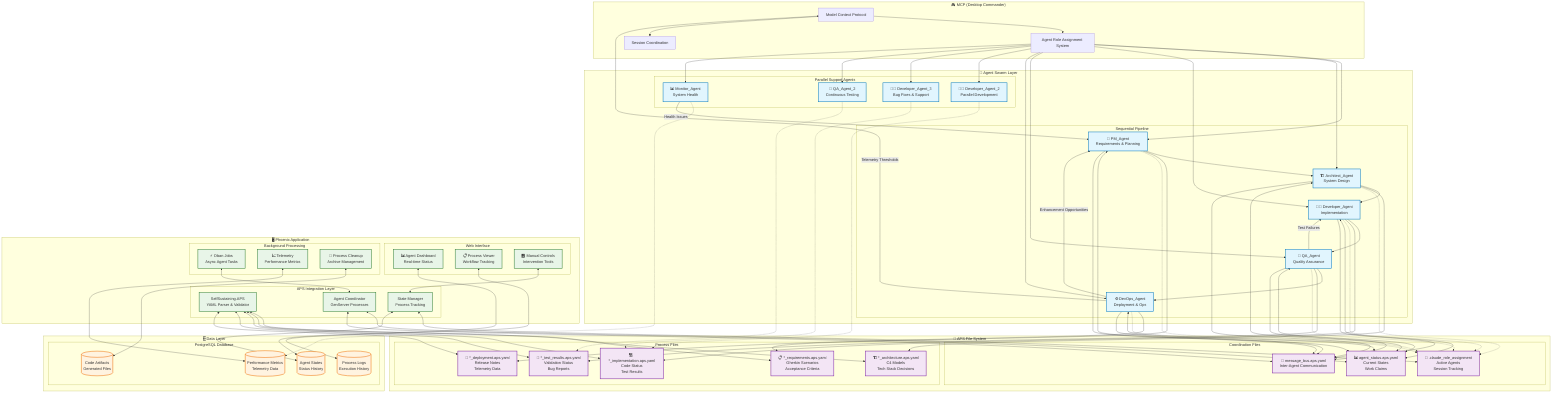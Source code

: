 graph TB
    subgraph "🎮 MCP (Desktop Commander)"
        MCP[Model Context Protocol]
        RoleAssigner[Agent Role Assignment System]
        SessionTracker[Session Coordination]
        
        MCP --> RoleAssigner
        MCP --> SessionTracker
    end
    
    subgraph "🤖 Agent Swarm Layer"
        subgraph "Sequential Pipeline"
            PM[👔 PM_Agent<br/>Requirements & Planning]
            ARCH[🏗️ Architect_Agent<br/>System Design]
            DEV[👩‍💻 Developer_Agent<br/>Implementation]
            QA[🧪 QA_Agent<br/>Quality Assurance]
            DEVOPS[⚙️ DevOps_Agent<br/>Deployment & Ops]
            
            PM --> ARCH
            ARCH --> DEV
            DEV --> QA
            QA --> DEVOPS
        end
        
        subgraph "Parallel Support Agents"
            DEV2[👩‍💻 Developer_Agent_2<br/>Parallel Development]
            DEV3[👩‍💻 Developer_Agent_3<br/>Bug Fixes & Support]
            QA2[🧪 QA_Agent_2<br/>Continuous Testing]
            MONITOR[📊 Monitor_Agent<br/>System Health]
        end
    end
    
    subgraph "📁 APS File System"
        subgraph "Process Files"
            REQ[📋 *_requirements.aps.yaml<br/>Gherkin Scenarios<br/>Acceptance Criteria]
            ARCH_FILE[🏗️ *_architecture.aps.yaml<br/>C4 Models<br/>Tech Stack Decisions]
            IMPL[💻 *_implementation.aps.yaml<br/>Code Status<br/>Test Results]
            TEST[🧪 *_test_results.aps.yaml<br/>Validation Status<br/>Bug Reports]
            DEPLOY[🚀 *_deployment.aps.yaml<br/>Release Notes<br/>Telemetry Data]
        end
        
        subgraph "Coordination Files"
            ASSIGN[📝 .claude_role_assignment<br/>Active Agents<br/>Session Tracking]
            STATUS[📊 agent_status.aps.yaml<br/>Current States<br/>Work Claims]
            MESSAGES[💬 message_bus.aps.yaml<br/>Inter-Agent Communication]
        end
    end
    
    subgraph "🖥️ Phoenix Application"
        subgraph "APS Integration Layer"
            APS_MODULE[SelfSustaining.APS<br/>YAML Parser & Validator]
            COORDINATOR[Agent Coordinator<br/>GenServer Processes]
            STATE_MGR[State Manager<br/>Process Tracking]
        end
        
        subgraph "Web Interface"
            DASHBOARD[📊 Agent Dashboard<br/>Real-time Status]
            PROCESS_VIEW[📋 Process Viewer<br/>Workflow Tracking]
            CONTROL[🎛️ Manual Controls<br/>Intervention Tools]
        end
        
        subgraph "Background Processing"
            OBAN[⚡ Oban Jobs<br/>Async Agent Tasks]
            TELEMETRY[📈 Telemetry<br/>Performance Metrics]
            CLEANUP[🧹 Process Cleanup<br/>Archive Management]
        end
    end
    
    subgraph "🗄️ Data Layer"
        subgraph "PostgreSQL Database"
            AGENT_STATES[(Agent States<br/>Status History)]
            PROCESS_LOG[(Process Logs<br/>Execution History)]
            METRICS[(Performance Metrics<br/>Telemetry Data)]
            ARTIFACTS[(Code Artifacts<br/>Generated Files)]
        end
    end
    
    %% Agent Role Assignment Flow
    RoleAssigner --> PM
    RoleAssigner --> ARCH
    RoleAssigner --> DEV
    RoleAssigner --> QA
    RoleAssigner --> DEVOPS
    RoleAssigner --> DEV2
    RoleAssigner --> DEV3
    RoleAssigner --> QA2
    RoleAssigner --> MONITOR
    
    %% APS File Interactions
    PM --> REQ
    ARCH --> ARCH_FILE
    DEV --> IMPL
    QA --> TEST
    DEVOPS --> DEPLOY
    
    %% All agents interact with coordination files
    PM -.-> ASSIGN
    ARCH -.-> ASSIGN
    DEV -.-> ASSIGN
    QA -.-> ASSIGN
    DEVOPS -.-> ASSIGN
    
    PM <--> STATUS
    ARCH <--> STATUS
    DEV <--> STATUS
    QA <--> STATUS
    DEVOPS <--> STATUS
    
    %% Inter-agent messaging
    PM --> MESSAGES
    ARCH --> MESSAGES
    DEV --> MESSAGES
    QA --> MESSAGES
    DEVOPS --> MESSAGES
    
    %% Phoenix Integration
    APS_MODULE <--> REQ
    APS_MODULE <--> ARCH_FILE
    APS_MODULE <--> IMPL
    APS_MODULE <--> TEST
    APS_MODULE <--> DEPLOY
    
    COORDINATOR <--> STATUS
    COORDINATOR <--> MESSAGES
    
    STATE_MGR <--> ASSIGN
    STATE_MGR <--> AGENT_STATES
    
    %% Web Interface Data
    DASHBOARD <--> AGENT_STATES
    PROCESS_VIEW <--> PROCESS_LOG
    CONTROL <--> STATE_MGR
    
    %% Background Processing
    OBAN <--> COORDINATOR
    TELEMETRY <--> METRICS
    CLEANUP <--> ARTIFACTS
    
    %% Parallel Development Flows
    DEV2 -.-> IMPL
    DEV3 -.-> IMPL
    QA2 -.-> TEST
    MONITOR -.-> METRICS
    
    %% Feedback Loops
    DEVOPS -->|Telemetry Thresholds| MCP
    QA -->|Test Failures| DEV
    MONITOR -->|Health Issues| PM
    
    %% Self-Improvement Loop
    DEVOPS -->|Enhancement Opportunities| PM
    
    classDef agentNode fill:#e1f5fe,stroke:#0277bd,stroke-width:2px
    classDef fileNode fill:#f3e5f5,stroke:#7b1fa2,stroke-width:2px
    classDef systemNode fill:#e8f5e8,stroke:#2e7d32,stroke-width:2px
    classDef dataNode fill:#fff3e0,stroke:#ef6c00,stroke-width:2px
    
    class PM,ARCH,DEV,QA,DEVOPS,DEV2,DEV3,QA2,MONITOR agentNode
    class REQ,ARCH_FILE,IMPL,TEST,DEPLOY,ASSIGN,STATUS,MESSAGES fileNode
    class APS_MODULE,COORDINATOR,STATE_MGR,DASHBOARD,PROCESS_VIEW,CONTROL,OBAN,TELEMETRY,CLEANUP systemNode
    class AGENT_STATES,PROCESS_LOG,METRICS,ARTIFACTS dataNode